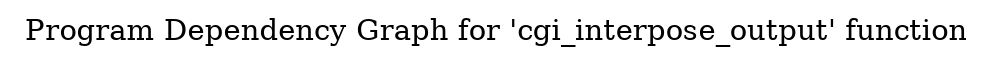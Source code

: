 digraph "Program Dependency Graph for 'cgi_interpose_output' function" {
	label="Program Dependency Graph for 'cgi_interpose_output' function";

}
